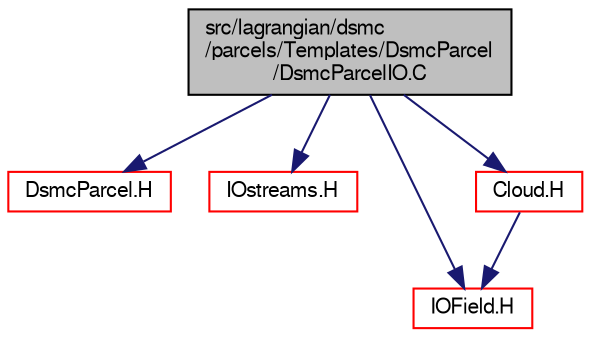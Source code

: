 digraph "src/lagrangian/dsmc/parcels/Templates/DsmcParcel/DsmcParcelIO.C"
{
  bgcolor="transparent";
  edge [fontname="FreeSans",fontsize="10",labelfontname="FreeSans",labelfontsize="10"];
  node [fontname="FreeSans",fontsize="10",shape=record];
  Node0 [label="src/lagrangian/dsmc\l/parcels/Templates/DsmcParcel\l/DsmcParcelIO.C",height=0.2,width=0.4,color="black", fillcolor="grey75", style="filled", fontcolor="black"];
  Node0 -> Node1 [color="midnightblue",fontsize="10",style="solid",fontname="FreeSans"];
  Node1 [label="DsmcParcel.H",height=0.2,width=0.4,color="red",URL="$a05054.html"];
  Node0 -> Node153 [color="midnightblue",fontsize="10",style="solid",fontname="FreeSans"];
  Node153 [label="IOstreams.H",height=0.2,width=0.4,color="red",URL="$a09104.html",tooltip="Useful combination of include files which define Sin, Sout and Serr and the use of IO streams general..."];
  Node0 -> Node91 [color="midnightblue",fontsize="10",style="solid",fontname="FreeSans"];
  Node91 [label="IOField.H",height=0.2,width=0.4,color="red",URL="$a09032.html"];
  Node0 -> Node48 [color="midnightblue",fontsize="10",style="solid",fontname="FreeSans"];
  Node48 [label="Cloud.H",height=0.2,width=0.4,color="red",URL="$a04847.html"];
  Node48 -> Node91 [color="midnightblue",fontsize="10",style="solid",fontname="FreeSans"];
}
